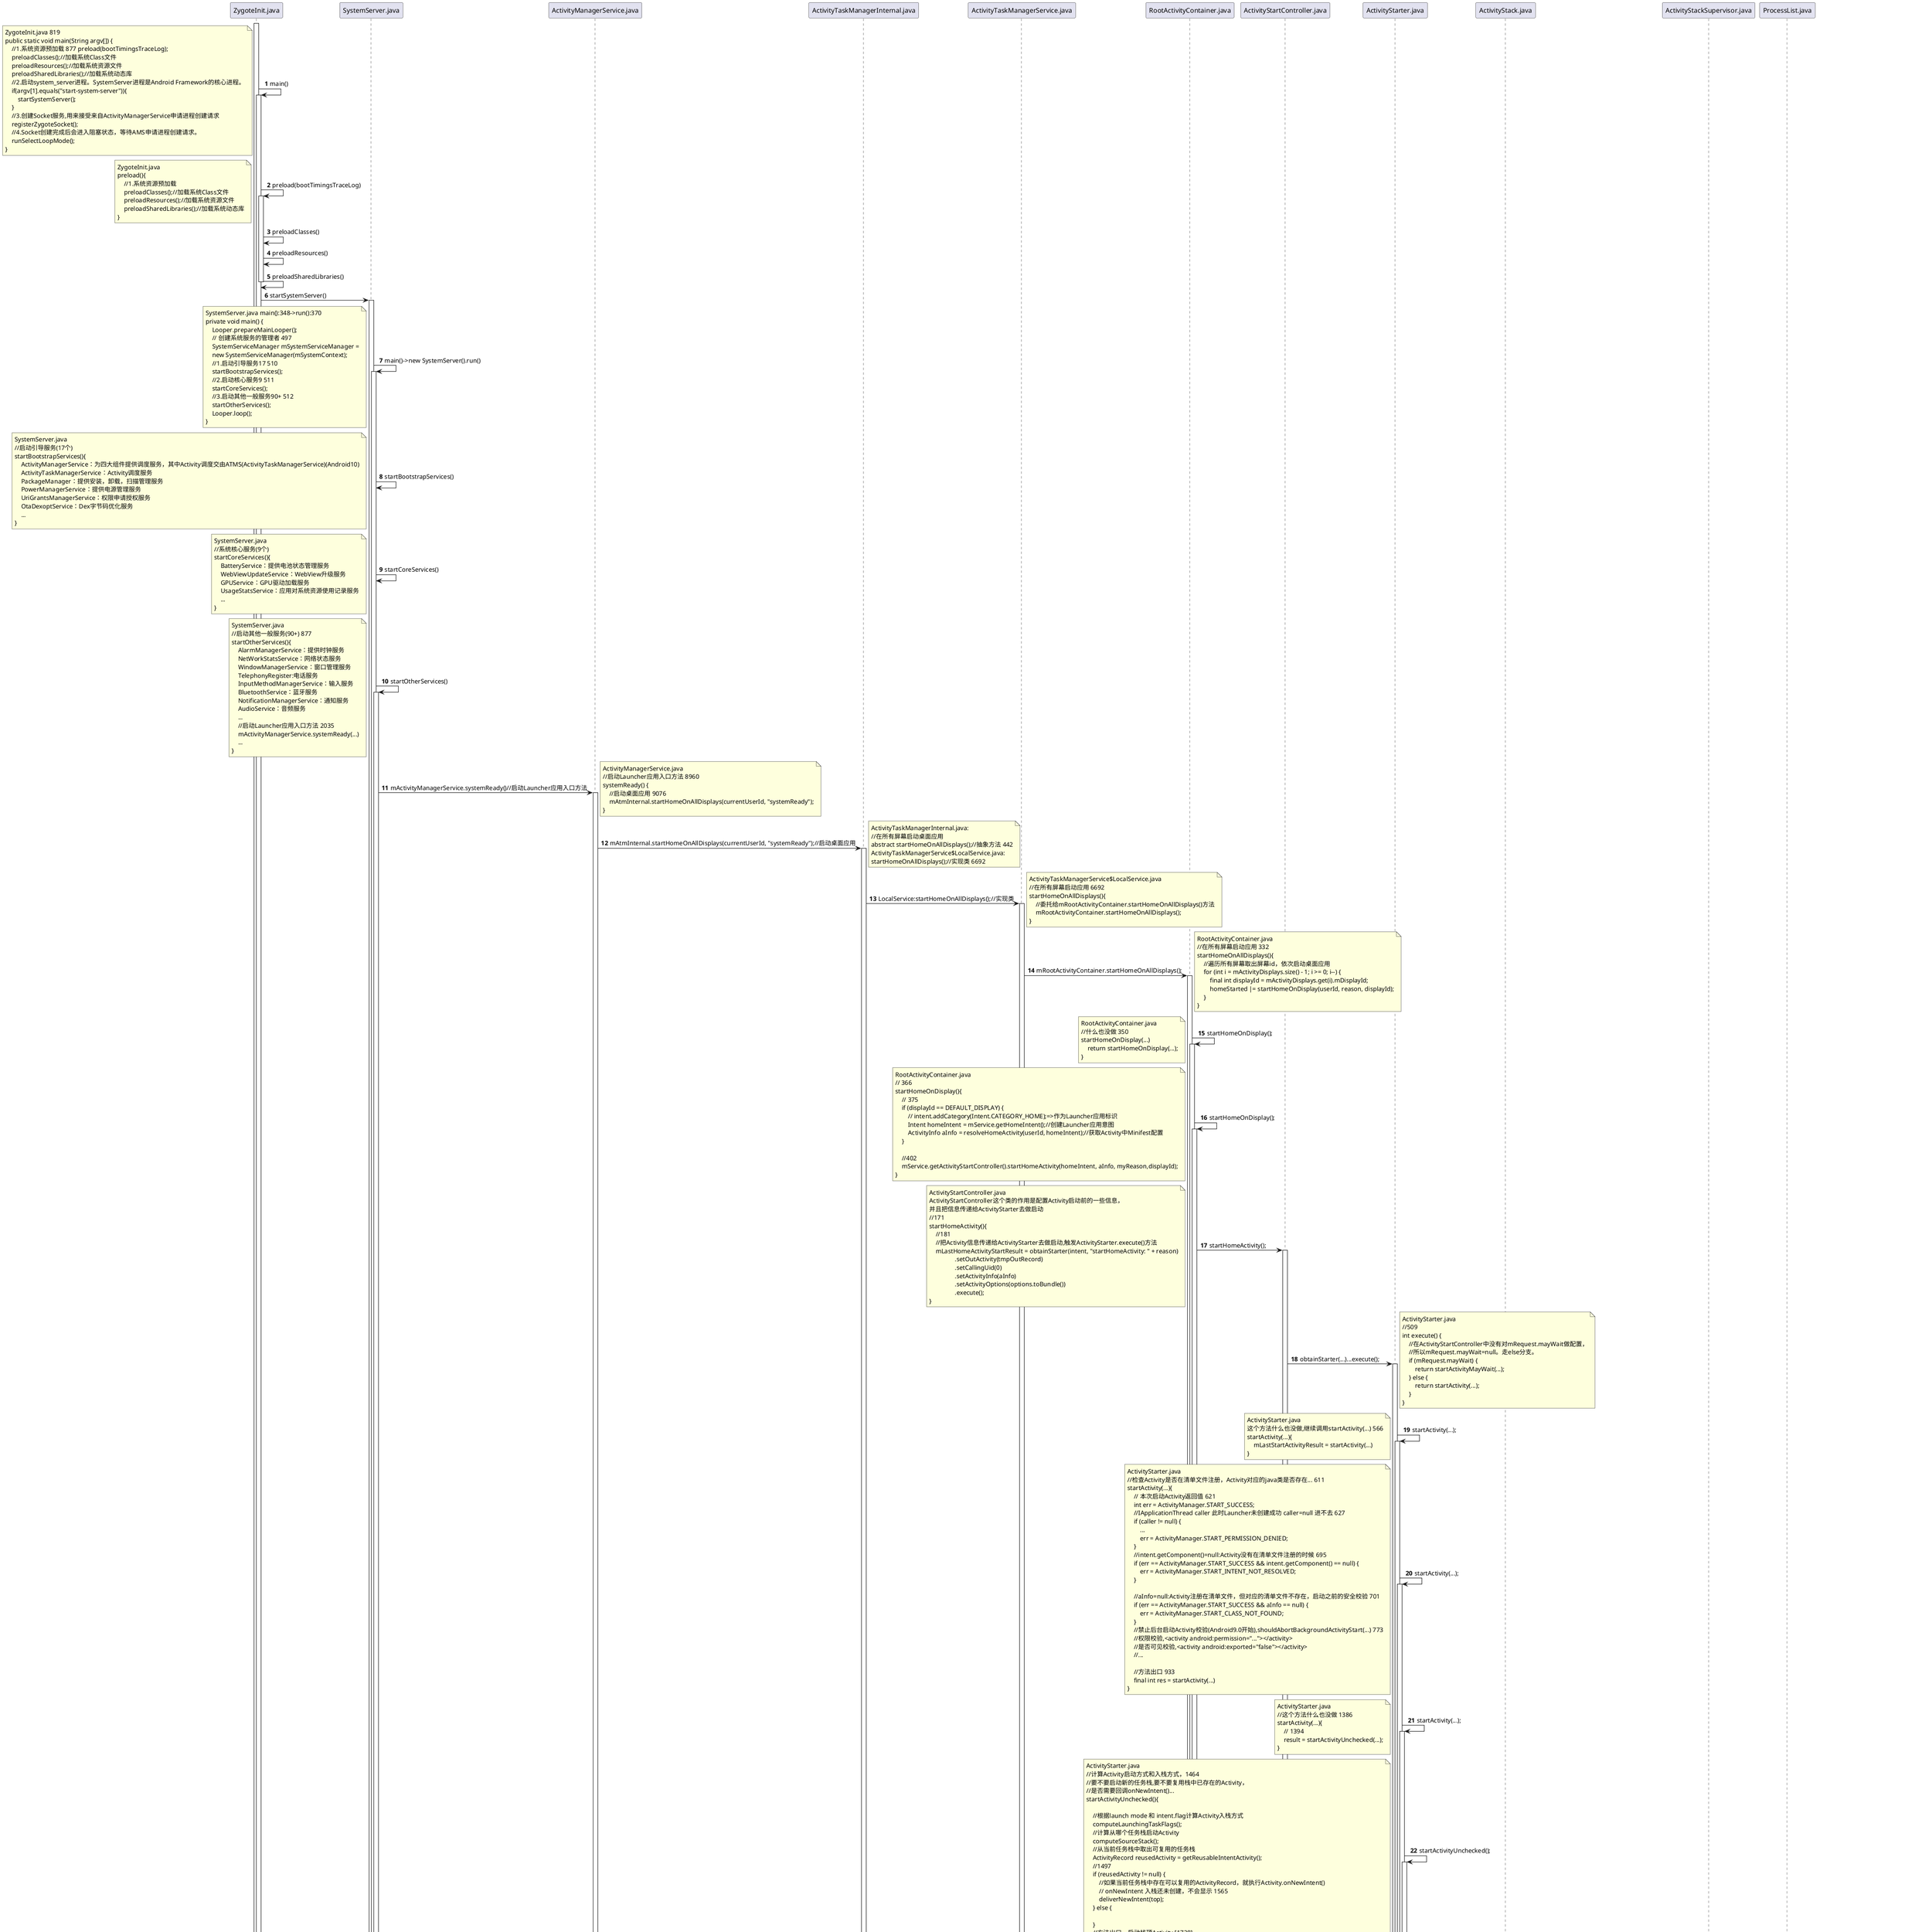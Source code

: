 @startuml
'https://plantuml.com/sequence-diagram

autonumber

activate ZygoteInit.java
ZygoteInit.java -> ZygoteInit.java: main()
note left
ZygoteInit.java 819
public static void main(String argv[]) {
    //1.系统资源预加载 877 preload(bootTimingsTraceLog);
    preloadClasses();//加载系统Class文件
    preloadResources();//加载系统资源文件
    preloadSharedLibraries();//加载系统动态库
    //2.启动system_server进程。SystemServer进程是Android Framework的核心进程。
    if(argv[1].equals("start-system-server")){
        startSystemServer();
    }
    //3.创建Socket服务,用来接受来自ActivityManagerService申请进程创建请求
    registerZygoteSocket();
    //4.Socket创建完成后会进入阻塞状态，等待AMS申请进程创建请求。
    runSelectLoopMode();
}
end note

activate ZygoteInit.java
ZygoteInit.java -> ZygoteInit.java: preload(bootTimingsTraceLog)
note left
ZygoteInit.java
preload(){
    //1.系统资源预加载
    preloadClasses();//加载系统Class文件
    preloadResources();//加载系统资源文件
    preloadSharedLibraries();//加载系统动态库
}
end note

activate ZygoteInit.java
ZygoteInit.java -> ZygoteInit.java: preloadClasses()
ZygoteInit.java -> ZygoteInit.java: preloadResources()
ZygoteInit.java -> ZygoteInit.java: preloadSharedLibraries()
deactivate ZygoteInit.java

ZygoteInit.java -> SystemServer.java: startSystemServer()
activate SystemServer.java

SystemServer.java -> SystemServer.java:  main()->new SystemServer().run()
activate SystemServer.java
note left
SystemServer.java main():348->run():370
private void main() {
    Looper.prepareMainLooper();
    // 创建系统服务的管理者 497
    SystemServiceManager mSystemServiceManager =
    new SystemServiceManager(mSystemContext);
    //1.启动引导服务17 510
    startBootstrapServices();
    //2.启动核心服务9 511
    startCoreServices();
    //3.启动其他一般服务90+ 512
    startOtherServices();
    Looper.loop();
}
end note


SystemServer.java -> SystemServer.java:  startBootstrapServices()
note left
SystemServer.java
//启动引导服务(17个)
startBootstrapServices(){
    ActivityManagerService：为四大组件提供调度服务，其中Activity调度交由ATMS(ActivityTaskManagerService)(Android10)
    ActivityTaskManagerService：Activity调度服务
    PackageManager：提供安装，卸载，扫描管理服务
    PowerManagerService：提供电源管理服务
    UriGrantsManagerService：权限申请授权服务
    OtaDexoptService：Dex字节码优化服务
    ...
}
end note

SystemServer.java -> SystemServer.java:  startCoreServices()
note left
SystemServer.java
//系统核心服务(9个)
startCoreServices(){
    BatteryService：提供电池状态管理服务
    WebViewUpdateService：WebView升级服务
    GPUService：GPU驱动加载服务
    UsageStatsService：应用对系统资源使用记录服务
    ...
}
end note

SystemServer.java -> SystemServer.java:  startOtherServices()
activate SystemServer.java
note left
SystemServer.java
//启动其他一般服务(90+) 877
startOtherServices(){
    AlarmManagerService：提供时钟服务
    NetWorkStatsService：网络状态服务
    WindowManagerService：窗口管理服务
    TelephonyRegister:电话服务
    InputMethodManagerService：输入服务
    BluetoothService：蓝牙服务
    NotificationManagerService：通知服务
    AudioService：音频服务
    ...
    //启动Launcher应用入口方法 2035
    mActivityManagerService.systemReady(...)
    ...
}
end note

SystemServer.java -> ActivityManagerService.java:  mActivityManagerService.systemReady()//启动Launcher应用入口方法
activate ActivityManagerService.java
note right
ActivityManagerService.java
//启动Launcher应用入口方法 8960
systemReady() {
    //启动桌面应用 9076
    mAtmInternal.startHomeOnAllDisplays(currentUserId, "systemReady");
}
end note

ActivityManagerService.java -> ActivityTaskManagerInternal.java:  mAtmInternal.startHomeOnAllDisplays(currentUserId, "systemReady");//启动桌面应用
activate ActivityTaskManagerInternal.java
note right
 ActivityTaskManagerInternal.java:
 //在所有屏幕启动桌面应用
 abstract startHomeOnAllDisplays();//抽象方法 442
 ActivityTaskManagerService$LocalService.java:
 startHomeOnAllDisplays();//实现类 6692
end note

ActivityTaskManagerInternal.java -> ActivityTaskManagerService.java:  LocalService:startHomeOnAllDisplays();//实现类
activate ActivityTaskManagerService.java
note right
ActivityTaskManagerService$LocalService.java
//在所有屏幕启动应用 6692
startHomeOnAllDisplays(){
    //委托给mRootActivityContainer.startHomeOnAllDisplays()方法
    mRootActivityContainer.startHomeOnAllDisplays();
}
end note

ActivityTaskManagerService.java -> RootActivityContainer.java:  mRootActivityContainer.startHomeOnAllDisplays();
activate RootActivityContainer.java
note right
RootActivityContainer.java
//在所有屏幕启动应用 332
startHomeOnAllDisplays(){
    //遍历所有屏幕取出屏幕id，依次启动桌面应用
    for (int i = mActivityDisplays.size() - 1; i >= 0; i--) {
        final int displayId = mActivityDisplays.get(i).mDisplayId;
        homeStarted |= startHomeOnDisplay(userId, reason, displayId);
    }
}
end note

RootActivityContainer.java -> RootActivityContainer.java:  startHomeOnDisplay();
activate RootActivityContainer.java
note left
RootActivityContainer.java
//什么也没做 350
startHomeOnDisplay(...)
    return startHomeOnDisplay(...);
}
end note

RootActivityContainer.java -> RootActivityContainer.java:  startHomeOnDisplay();
activate RootActivityContainer.java
note left
RootActivityContainer.java
// 366
startHomeOnDisplay(){
    // 375
    if (displayId == DEFAULT_DISPLAY) {
        // intent.addCategory(Intent.CATEGORY_HOME);=>作为Launcher应用标识
        Intent homeIntent = mService.getHomeIntent();//创建Launcher应用意图
        ActivityInfo aInfo = resolveHomeActivity(userId, homeIntent);//获取Activity中Minifest配置
    }

    //402
    mService.getActivityStartController().startHomeActivity(homeIntent, aInfo, myReason,displayId);
}
end note

RootActivityContainer.java -> ActivityStartController.java:  startHomeActivity();
activate ActivityStartController.java
note left
ActivityStartController.java
ActivityStartController这个类的作用是配置Activity启动前的一些信息，
并且把信息传递给ActivityStarter去做启动
//171
startHomeActivity(){
    //181
    //把Activity信息传递给ActivityStarter去做启动,触发ActivityStarter.execute()方法
    mLastHomeActivityStartResult = obtainStarter(intent, "startHomeActivity: " + reason)
                .setOutActivity(tmpOutRecord)
                .setCallingUid(0)
                .setActivityInfo(aInfo)
                .setActivityOptions(options.toBundle())
                .execute();
}
end note

ActivityStartController.java -> ActivityStarter.java:  obtainStarter(...)...execute();
activate ActivityStarter.java
note right
ActivityStarter.java
//509
int execute() {
    //在ActivityStartController中没有对mRequest.mayWait做配置，
    //所以mRequest.mayWait=null。走else分支。
    if (mRequest.mayWait) {
        return startActivityMayWait(...);
    } else {
        return startActivity(...);
    }
}
end note

ActivityStarter.java -> ActivityStarter.java:  startActivity(...);
activate ActivityStarter.java
note left
ActivityStarter.java
这个方法什么也没做,继续调用startActivity(...) 566
startActivity(...){
    mLastStartActivityResult = startActivity(...)
}
end note

ActivityStarter.java -> ActivityStarter.java:  startActivity(...);
activate ActivityStarter.java
note left
ActivityStarter.java
//检查Activity是否在清单文件注册，Activity对应的java类是否存在... 611
startActivity(...){
    // 本次启动Activity返回值 621
    int err = ActivityManager.START_SUCCESS;
    //IApplicationThread caller 此时Launcher未创建成功 caller=null 进不去 627
    if (caller != null) {
        ...
        err = ActivityManager.START_PERMISSION_DENIED;
    }
    //intent.getComponent()=null:Activity没有在清单文件注册的时候 695
    if (err == ActivityManager.START_SUCCESS && intent.getComponent() == null) {
        err = ActivityManager.START_INTENT_NOT_RESOLVED;
    }

    //aInfo=null:Activity注册在清单文件，但对应的清单文件不存在，启动之前的安全校验 701
    if (err == ActivityManager.START_SUCCESS && aInfo == null) {
        err = ActivityManager.START_CLASS_NOT_FOUND;
    }
    //禁止后台启动Activity校验(Android9.0开始),shouldAbortBackgroundActivityStart(...) 773
    //权限校验,<activity android:permission="..."></activity>
    //是否可见校验,<activity android:exported="false"></activity>
    //...

    //方法出口 933
    final int res = startActivity(...)
}
end note

ActivityStarter.java -> ActivityStarter.java:  startActivity(...);
activate ActivityStarter.java
note left
ActivityStarter.java
//这个方法什么也没做 1386
startActivity(...){
    // 1394
    result = startActivityUnchecked(...);
}
end note

ActivityStarter.java -> ActivityStarter.java:  startActivityUnchecked();
activate ActivityStarter.java
note left
ActivityStarter.java
//计算Activity启动方式和入栈方式，1464
//要不要启动新的任务栈,要不要复用栈中已存在的Activity，
//是否需要回调onNewIntent()...
startActivityUnchecked(){

    //根据launch mode 和 intent.flag计算Activity入栈方式
    computeLaunchingTaskFlags();
    //计算从哪个任务栈启动Activity
    computeSourceStack();
    //从当前任务栈中取出可复用的任务栈
    ActivityRecord reusedActivity = getReusableIntentActivity();
    //1497
    if (reusedActivity != null) {
        //如果当前任务栈中存在可以复用的ActivityRecord，就执行Activity.onNewIntent()
        // onNewIntent 入栈还未创建，不会显示 1565
        deliverNewIntent(top);
    } else {

    }
    //方法出口，启动栈顶Activity [1728]
    mRootActivityContainer.resumeFocusedStacksTopActivities(mTargetStack, mStartActivity, mOptions);
}
end note

ActivityStarter.java -> RootActivityContainer.java:  mRootActivityContainer.resumeFocusedStacksTopActivities();
'deactivate ActivityStarter.java
'deactivate ActivityStarter.java
'deactivate ActivityStarter.java
'deactivate ActivityStarter.java
'deactivate ActivityStarter.java
activate RootActivityContainer.java
note left
RootActivityContainer.java
//启动栈顶Activity 1148
resumeFocusedStacksTopActivities(){
    //Activity还未创建成功，不会显示resumedOnDisplay=false 1185
    if (!resumedOnDisplay) {
        final ActivityStack focusedStack = display.getFocusedStack();
        if (focusedStack != null) {
            focusedStack.resumeTopActivityUncheckedLocked(target, targetOptions);
        }
    }
}
end note

RootActivityContainer.java -> ActivityStack.java:  focusedStack.resumeTopActivityUncheckedLocked(target, targetOptions);
activate ActivityStack.java
note right
ActivityStack.java
//这个方法什么也没做 2565
resumeTopActivityUncheckedLocked(){
    result = resumeTopActivityInnerLocked(prev, options);
}
end note

ActivityStack.java -> ActivityStack.java:  resumeTopActivityInnerLocked();
activate ActivityStack.java
note left
ActivityStack.java
//在启动新的Activity之前，把当前处于可见Activity给暂停掉Activity.onPause() 2614
resumeTopActivityInnerLocked(){
    //得到栈顶ActivityRecord 2623
    ActivityRecord next = topRunningActivityLocked(true /* focusableOnly */);
    //待启动的Activity进程是否存在，Launcher应用进程未创建->else [2873]
    if (next.attachedToProcess()) {
        ...
    }else{
        //3037
        mStackSupervisor.startSpecificActivityLocked(next, true, true);
    }
}
end note

ActivityStack.java -> ActivityStackSupervisor.java:  mStackSupervisor.startSpecificActivityLocked(next, true, true);
activate ActivityStackSupervisor.java
note right
ActivityStackSupervisor.java
//956
startSpecificActivityLocked(){
    //再次校验Activity应用进程是否创建，双重校验
    //进程控制器
    // Is this activity's application already running?
    final WindowProcessController wpc =mService.getProcessController(r.processName, r.info.applicationInfo.uid);
    //Launcher应用未启动分支进不去
    if (wpc != null && wpc.hasThread()) {
        //真正启动Activity流程分支
        realStartActivityLocked(r, wpc, andResume, checkConfig);
    }

    //::解决java8不能把方法作为另一个方法的入参问题 990
    //ActivityManagerInternal::startProcess->ActivityManagerService$LocalService.startProcess()
    final Message msg = PooledLambda.obtainMessage(
            ActivityManagerInternal::startProcess, mService.mAmInternal, r.processName,
            r.info.applicationInfo, knownToBeDead, "activity", r.intent.getComponent());
    mService.mH.sendMessage(msg);
}
end note

ActivityStackSupervisor.java -> ActivityManagerService.java:   LocalService:ActivityManagerInternal::startProcess
deactivate ActivityStackSupervisor.java
activate ActivityManagerService.java
note left
ActivityManagerService$LocalService.java
//这个方法什么也没做 [18400]
startProcess(){
    startProcessLocked(...)
}
end note

ActivityManagerService.java -> ActivityManagerService.java:   startProcessLocked()
activate ActivityManagerService.java
note left
ActivityManagerService.java
这个方法什么也没做 3022
startProcessLocked(...){
    // 把进程创建工作委派给processList，
    // 老版本中进程创建是在AMS中，由于AMS过于臃肿，将其改造。
    // ProcessList专门负责进程创建
    return mProcessList.startProcessLocked(...);
}
end note

ActivityManagerService.java -> ProcessList.java:   mProcessList.startProcessLocked()
activate ProcessList.java
note right
ProcessList.java
//有一个非常重要参数entryPoint [1619]
//创建进程时强制指定entryPoint="android.app.ActivityThread",
//进程创建完成以后新进程入口，所有Android应用的入口是ActivityThread，并不是Application
final String entryPoint = "android.app.ActivityThread";

//进程创建之前配置必要参数，如：API类型，版本号。 1849
startProcessLocked(){
    //1953->1842
    final boolean success = startProcessLocked(app, hostingRecord, abiOverride);
}
//1842
startProcessLocked(){
    //1844->1428
    return startProcessLocked(...);
}
//1428
startProcessLocked(...){
    //1621->1640
    return startProcessLocked(...);
}
//1640
startProcessLocked(...){
    //1689->1798
    final Process.ProcessStartResult startResult = startProcess(...);
}

//创建进程完毕以后进入ZygoteProcess，此时还处于SystemServer进程
//ZygoteProcess作用是创建本地Socket连接对象并且连接Zygote进程Socket服务。
//openZygoteSocketIfNeeded(abi)创建本地Socket对象并且连接Zygote进程Socket服务。然后通过字符输入流把创建进程必备参数发送过去
//进程创建完毕后根据新进程传递的入口类由ZygoteInit反射执行。下面进入安卓应用进程入口类ActivityThread
ZygoteProcess.java
zygoteSendArgsAndGetResult(openZygoteSocketIfNeeded(abi),useUsapPool,argsForZygote);
end note

ProcessList.java -> ProcessList.java:   final Process.ProcessStartResult startResult = startProcess(...);
activate ProcessList.java
note left
ProcessList.java
//1798
startProcess(){
    //[1816]
    startResult = appZygote.getProcess().start(...)
}
end note

ProcessList.java -> ZygoteProcess.java:   final Process.ProcessStartResult startResult = appZygote.getProcess().start()
activate ZygoteProcess.java
note right
ZygoteProcess.java
ZygoteProcess作用是创建本地Socket连接对象并且连接Zygote进程Socket服务。
//314
start(...){
    //333->541
    return startViaZygote(...);
}
end note

ZygoteProcess.java -> ZygoteProcess.java:   startViaZygote()
activate ZygoteProcess.java
note left
ZygoteProcess.java
//541
startViaZygote(){
    synchronized(mLock) {
        // openZygoteSocketIfNeeded(abi)
        //创建本地Socket对象连接Zygote进程Socket服务，
        //然后通过字符输入流把创建进程必备参数发送过去,
        //进程创建后会根据新进程的入口类由ZygoteInit反射执行，
        //下面就到了Android应用入口类ActvityThread。至此Launcher进程启动流程分析完毕。
        //635
        return zygoteSendArgsAndGetResult(openZygoteSocketIfNeeded(abi),useUsapPool,argsForZygote);
    }
}
end note

@enduml